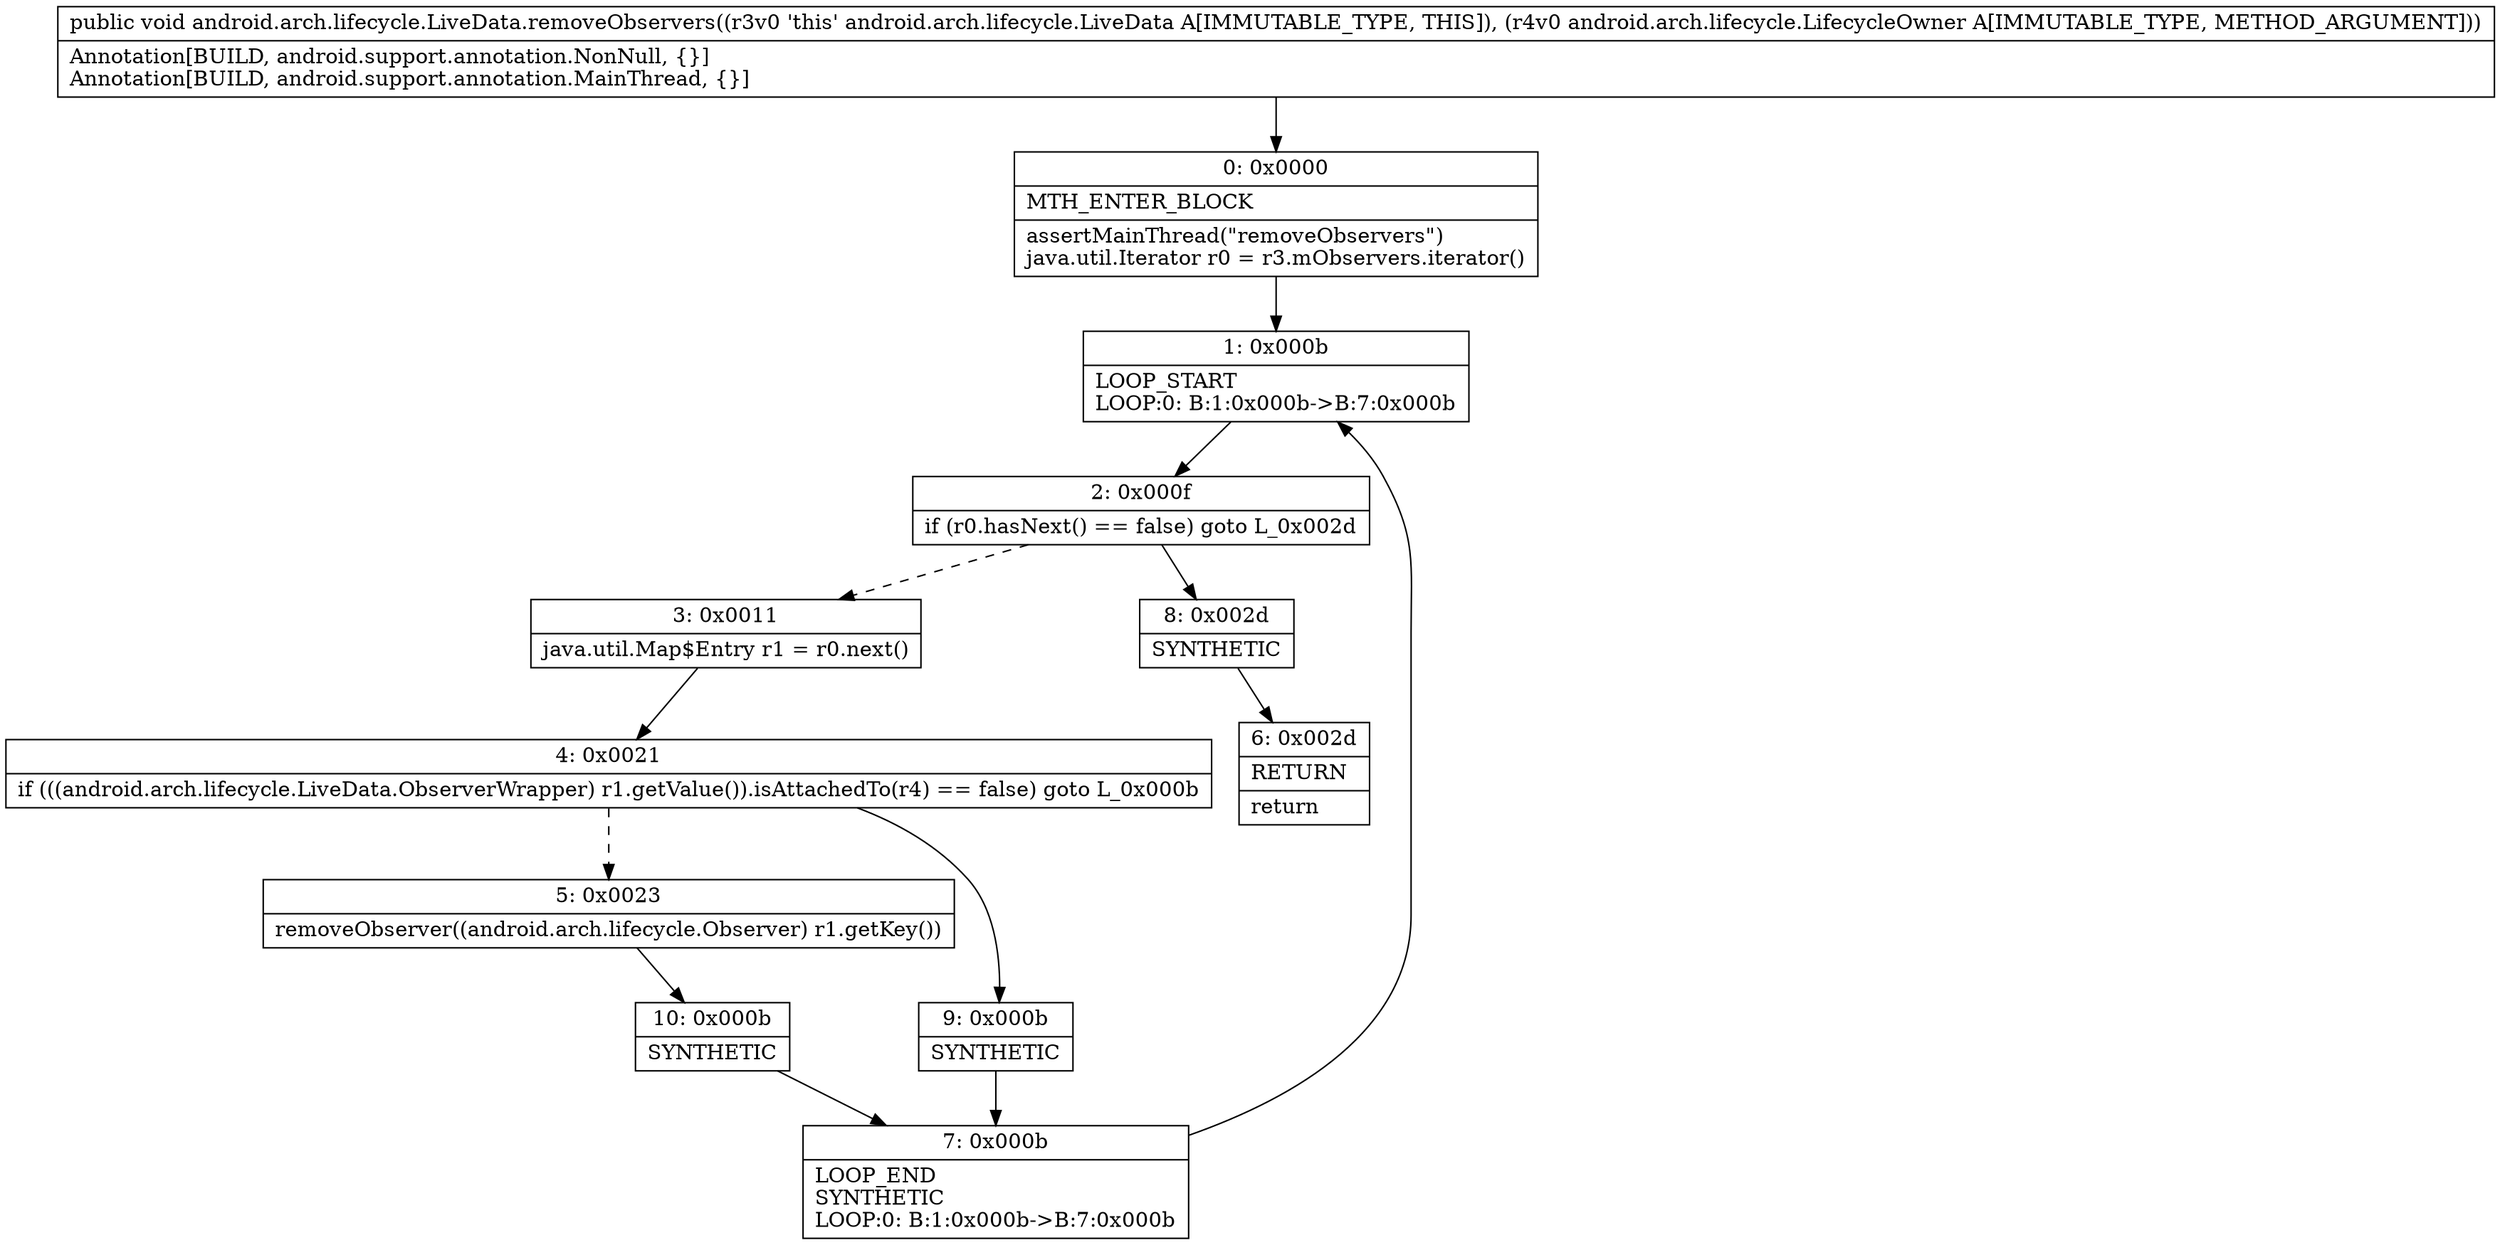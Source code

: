 digraph "CFG forandroid.arch.lifecycle.LiveData.removeObservers(Landroid\/arch\/lifecycle\/LifecycleOwner;)V" {
Node_0 [shape=record,label="{0\:\ 0x0000|MTH_ENTER_BLOCK\l|assertMainThread(\"removeObservers\")\ljava.util.Iterator r0 = r3.mObservers.iterator()\l}"];
Node_1 [shape=record,label="{1\:\ 0x000b|LOOP_START\lLOOP:0: B:1:0x000b\-\>B:7:0x000b\l}"];
Node_2 [shape=record,label="{2\:\ 0x000f|if (r0.hasNext() == false) goto L_0x002d\l}"];
Node_3 [shape=record,label="{3\:\ 0x0011|java.util.Map$Entry r1 = r0.next()\l}"];
Node_4 [shape=record,label="{4\:\ 0x0021|if (((android.arch.lifecycle.LiveData.ObserverWrapper) r1.getValue()).isAttachedTo(r4) == false) goto L_0x000b\l}"];
Node_5 [shape=record,label="{5\:\ 0x0023|removeObserver((android.arch.lifecycle.Observer) r1.getKey())\l}"];
Node_6 [shape=record,label="{6\:\ 0x002d|RETURN\l|return\l}"];
Node_7 [shape=record,label="{7\:\ 0x000b|LOOP_END\lSYNTHETIC\lLOOP:0: B:1:0x000b\-\>B:7:0x000b\l}"];
Node_8 [shape=record,label="{8\:\ 0x002d|SYNTHETIC\l}"];
Node_9 [shape=record,label="{9\:\ 0x000b|SYNTHETIC\l}"];
Node_10 [shape=record,label="{10\:\ 0x000b|SYNTHETIC\l}"];
MethodNode[shape=record,label="{public void android.arch.lifecycle.LiveData.removeObservers((r3v0 'this' android.arch.lifecycle.LiveData A[IMMUTABLE_TYPE, THIS]), (r4v0 android.arch.lifecycle.LifecycleOwner A[IMMUTABLE_TYPE, METHOD_ARGUMENT]))  | Annotation[BUILD, android.support.annotation.NonNull, \{\}]\lAnnotation[BUILD, android.support.annotation.MainThread, \{\}]\l}"];
MethodNode -> Node_0;
Node_0 -> Node_1;
Node_1 -> Node_2;
Node_2 -> Node_3[style=dashed];
Node_2 -> Node_8;
Node_3 -> Node_4;
Node_4 -> Node_5[style=dashed];
Node_4 -> Node_9;
Node_5 -> Node_10;
Node_7 -> Node_1;
Node_8 -> Node_6;
Node_9 -> Node_7;
Node_10 -> Node_7;
}

